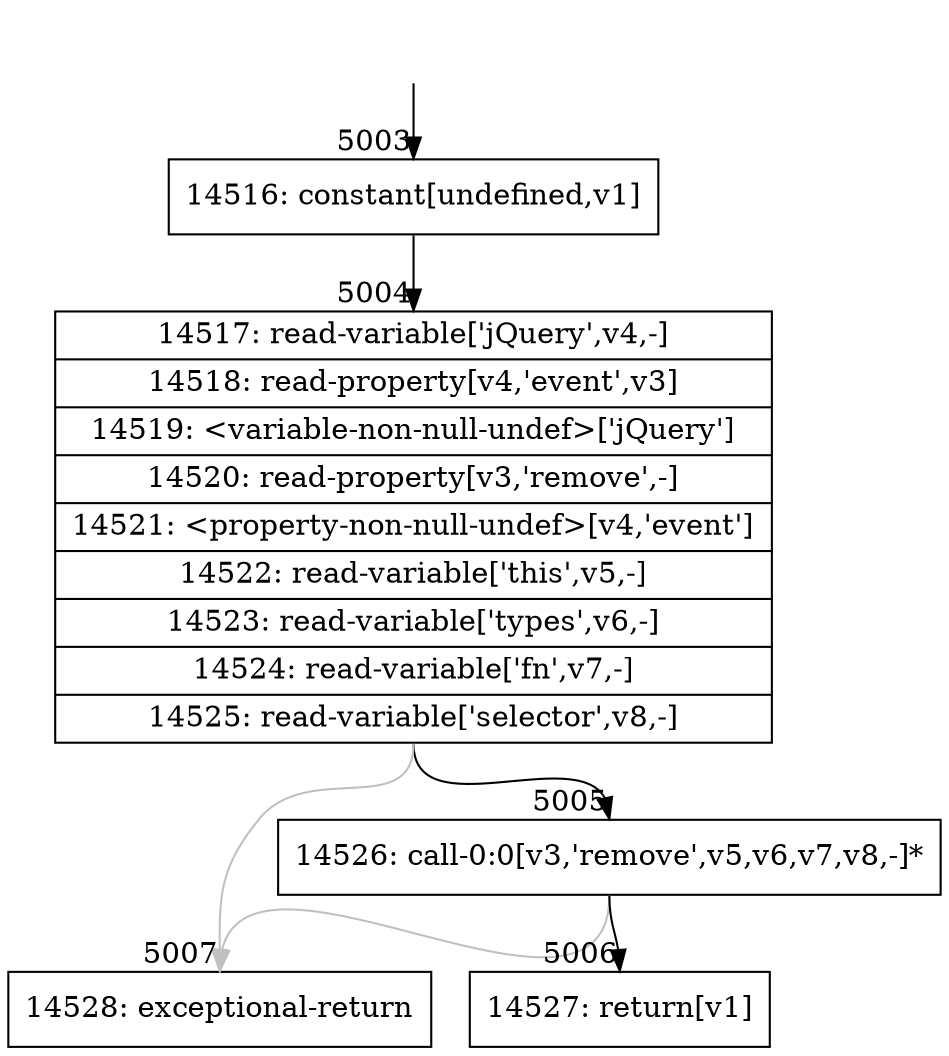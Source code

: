 digraph {
rankdir="TD"
BB_entry320[shape=none,label=""];
BB_entry320 -> BB5003 [tailport=s, headport=n, headlabel="    5003"]
BB5003 [shape=record label="{14516: constant[undefined,v1]}" ] 
BB5003 -> BB5004 [tailport=s, headport=n, headlabel="      5004"]
BB5004 [shape=record label="{14517: read-variable['jQuery',v4,-]|14518: read-property[v4,'event',v3]|14519: \<variable-non-null-undef\>['jQuery']|14520: read-property[v3,'remove',-]|14521: \<property-non-null-undef\>[v4,'event']|14522: read-variable['this',v5,-]|14523: read-variable['types',v6,-]|14524: read-variable['fn',v7,-]|14525: read-variable['selector',v8,-]}" ] 
BB5004 -> BB5005 [tailport=s, headport=n, headlabel="      5005"]
BB5004 -> BB5007 [tailport=s, headport=n, color=gray, headlabel="      5007"]
BB5005 [shape=record label="{14526: call-0:0[v3,'remove',v5,v6,v7,v8,-]*}" ] 
BB5005 -> BB5006 [tailport=s, headport=n, headlabel="      5006"]
BB5005 -> BB5007 [tailport=s, headport=n, color=gray]
BB5006 [shape=record label="{14527: return[v1]}" ] 
BB5007 [shape=record label="{14528: exceptional-return}" ] 
}
